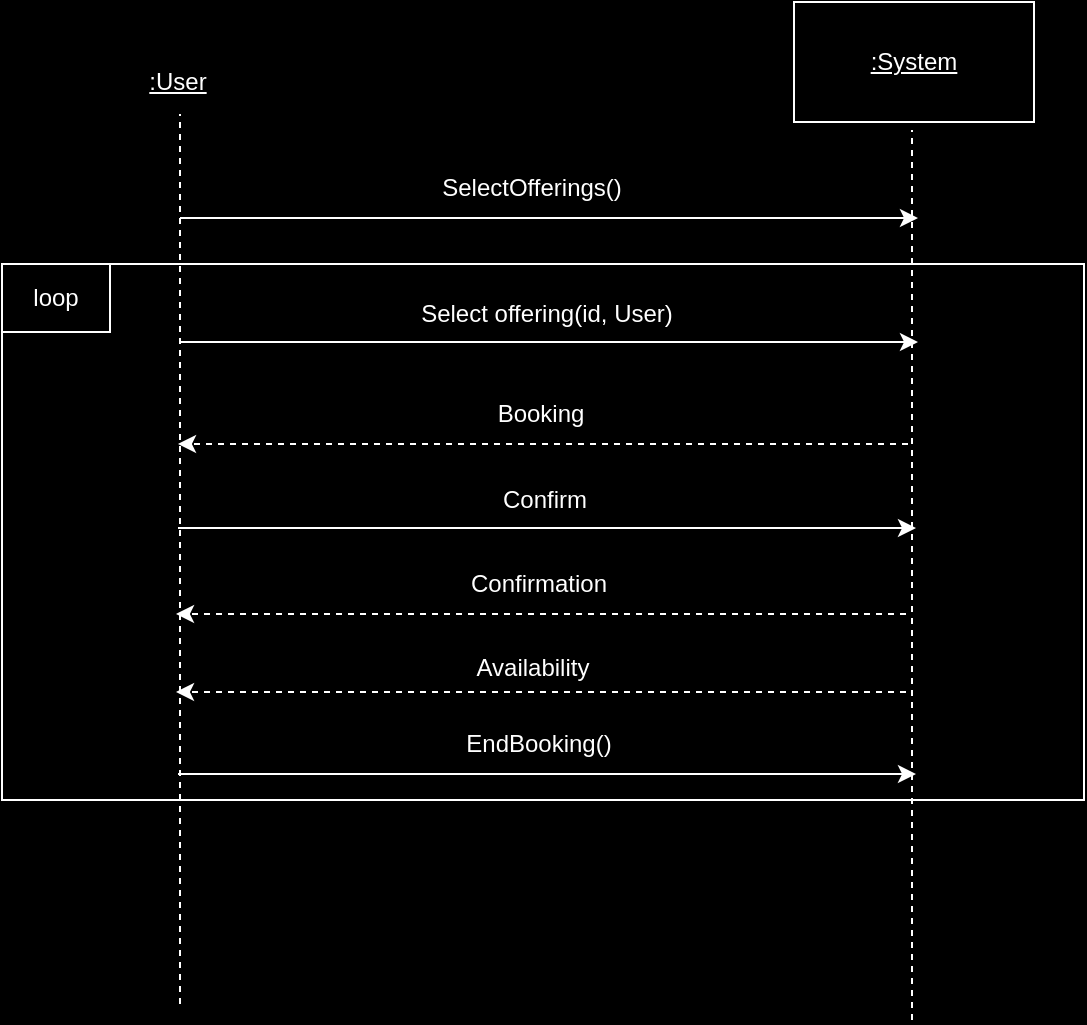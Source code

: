 <mxfile version="24.8.0">
  <diagram name="Page-1" id="ietrOEi8F0ITKG4iViF2">
    <mxGraphModel dx="1426" dy="791" grid="0" gridSize="10" guides="1" tooltips="1" connect="1" arrows="1" fold="1" page="1" pageScale="1" pageWidth="850" pageHeight="1100" background="#000000" math="0" shadow="0">
      <root>
        <mxCell id="0" />
        <mxCell id="1" parent="0" />
        <mxCell id="7pY2c8zZ9M0ruejfuFtf-2" value="" style="rounded=0;whiteSpace=wrap;html=1;fillColor=#000000;strokeColor=#FFFFFF;dropTarget=1;" vertex="1" parent="1">
          <mxGeometry x="134" y="287" width="541" height="268" as="geometry" />
        </mxCell>
        <mxCell id="7pY2c8zZ9M0ruejfuFtf-3" value="" style="endArrow=none;dashed=1;html=1;rounded=0;strokeColor=#FFFFFF;" edge="1" parent="1">
          <mxGeometry width="50" height="50" relative="1" as="geometry">
            <mxPoint x="223" y="657" as="sourcePoint" />
            <mxPoint x="223" y="212" as="targetPoint" />
          </mxGeometry>
        </mxCell>
        <mxCell id="7pY2c8zZ9M0ruejfuFtf-4" value="" style="endArrow=none;dashed=1;html=1;rounded=0;strokeColor=#FFFFFF;" edge="1" parent="1">
          <mxGeometry width="50" height="50" relative="1" as="geometry">
            <mxPoint x="589" y="665" as="sourcePoint" />
            <mxPoint x="589" y="220" as="targetPoint" />
          </mxGeometry>
        </mxCell>
        <mxCell id="7pY2c8zZ9M0ruejfuFtf-6" value="&lt;font color=&quot;#ffffff&quot;&gt;&lt;u&gt;:User&lt;/u&gt;&lt;/font&gt;" style="text;html=1;align=center;verticalAlign=middle;whiteSpace=wrap;rounded=0;" vertex="1" parent="1">
          <mxGeometry x="192" y="181" width="60" height="30" as="geometry" />
        </mxCell>
        <mxCell id="7pY2c8zZ9M0ruejfuFtf-7" value="" style="rounded=0;whiteSpace=wrap;html=1;fillColor=#000000;strokeColor=#FFFFFF;" vertex="1" parent="1">
          <mxGeometry x="530" y="156" width="120" height="60" as="geometry" />
        </mxCell>
        <mxCell id="7pY2c8zZ9M0ruejfuFtf-8" value="&lt;font color=&quot;#ffffff&quot;&gt;&lt;u&gt;:System&lt;/u&gt;&lt;/font&gt;" style="text;html=1;align=center;verticalAlign=middle;whiteSpace=wrap;rounded=0;" vertex="1" parent="1">
          <mxGeometry x="560" y="171" width="60" height="30" as="geometry" />
        </mxCell>
        <mxCell id="7pY2c8zZ9M0ruejfuFtf-9" value="" style="endArrow=classic;html=1;rounded=0;strokeColor=#FFFFFF;" edge="1" parent="1">
          <mxGeometry width="50" height="50" relative="1" as="geometry">
            <mxPoint x="223" y="264" as="sourcePoint" />
            <mxPoint x="592" y="264" as="targetPoint" />
          </mxGeometry>
        </mxCell>
        <mxCell id="7pY2c8zZ9M0ruejfuFtf-10" value="&lt;font color=&quot;#ffffff&quot;&gt;SelectOfferings()&lt;/font&gt;" style="text;html=1;align=center;verticalAlign=middle;whiteSpace=wrap;rounded=0;" vertex="1" parent="1">
          <mxGeometry x="369" y="234" width="60" height="30" as="geometry" />
        </mxCell>
        <mxCell id="7pY2c8zZ9M0ruejfuFtf-11" value="" style="endArrow=classic;html=1;rounded=0;strokeColor=#FFFFFF;" edge="1" parent="1">
          <mxGeometry width="50" height="50" relative="1" as="geometry">
            <mxPoint x="223" y="326" as="sourcePoint" />
            <mxPoint x="592" y="326" as="targetPoint" />
          </mxGeometry>
        </mxCell>
        <mxCell id="7pY2c8zZ9M0ruejfuFtf-12" value="&lt;font color=&quot;#ffffff&quot;&gt;Select offering(id, User)&lt;/font&gt;" style="text;html=1;align=center;verticalAlign=middle;whiteSpace=wrap;rounded=0;" vertex="1" parent="1">
          <mxGeometry x="285" y="297" width="243" height="30" as="geometry" />
        </mxCell>
        <mxCell id="7pY2c8zZ9M0ruejfuFtf-13" value="" style="endArrow=classic;html=1;rounded=0;strokeColor=#FFFFFF;dashed=1;" edge="1" parent="1">
          <mxGeometry width="50" height="50" relative="1" as="geometry">
            <mxPoint x="587" y="377" as="sourcePoint" />
            <mxPoint x="222" y="377" as="targetPoint" />
          </mxGeometry>
        </mxCell>
        <mxCell id="7pY2c8zZ9M0ruejfuFtf-14" value="&lt;font color=&quot;#ffffff&quot;&gt;&lt;span style=&quot;background-color: rgb(0, 0, 0);&quot;&gt;Booking&lt;/span&gt;&lt;/font&gt;" style="text;html=1;align=center;verticalAlign=middle;whiteSpace=wrap;rounded=0;" vertex="1" parent="1">
          <mxGeometry x="282" y="347" width="243" height="30" as="geometry" />
        </mxCell>
        <mxCell id="7pY2c8zZ9M0ruejfuFtf-15" value="" style="endArrow=classic;html=1;rounded=0;strokeColor=#FFFFFF;" edge="1" parent="1">
          <mxGeometry width="50" height="50" relative="1" as="geometry">
            <mxPoint x="222" y="419" as="sourcePoint" />
            <mxPoint x="591" y="419" as="targetPoint" />
          </mxGeometry>
        </mxCell>
        <mxCell id="7pY2c8zZ9M0ruejfuFtf-16" value="&lt;font color=&quot;#ffffff&quot;&gt;Confirm&lt;/font&gt;" style="text;html=1;align=center;verticalAlign=middle;whiteSpace=wrap;rounded=0;" vertex="1" parent="1">
          <mxGeometry x="284" y="390" width="243" height="30" as="geometry" />
        </mxCell>
        <mxCell id="7pY2c8zZ9M0ruejfuFtf-19" value="" style="endArrow=classic;html=1;rounded=0;strokeColor=#FFFFFF;" edge="1" parent="1">
          <mxGeometry width="50" height="50" relative="1" as="geometry">
            <mxPoint x="222" y="542" as="sourcePoint" />
            <mxPoint x="591" y="542" as="targetPoint" />
          </mxGeometry>
        </mxCell>
        <mxCell id="7pY2c8zZ9M0ruejfuFtf-20" value="&lt;font color=&quot;#ffffff&quot;&gt;EndBooking()&lt;/font&gt;" style="text;html=1;align=center;verticalAlign=middle;whiteSpace=wrap;rounded=0;" vertex="1" parent="1">
          <mxGeometry x="281" y="512" width="243" height="30" as="geometry" />
        </mxCell>
        <mxCell id="7pY2c8zZ9M0ruejfuFtf-28" value="" style="endArrow=classic;html=1;rounded=0;strokeColor=#FFFFFF;dashed=1;" edge="1" parent="1">
          <mxGeometry width="50" height="50" relative="1" as="geometry">
            <mxPoint x="586" y="462" as="sourcePoint" />
            <mxPoint x="221" y="462" as="targetPoint" />
          </mxGeometry>
        </mxCell>
        <mxCell id="7pY2c8zZ9M0ruejfuFtf-29" value="&lt;font color=&quot;#ffffff&quot;&gt;&lt;span style=&quot;background-color: rgb(0, 0, 0);&quot;&gt;Confirmation&lt;/span&gt;&lt;/font&gt;" style="text;html=1;align=center;verticalAlign=middle;whiteSpace=wrap;rounded=0;" vertex="1" parent="1">
          <mxGeometry x="281" y="432" width="243" height="30" as="geometry" />
        </mxCell>
        <mxCell id="7pY2c8zZ9M0ruejfuFtf-30" value="&lt;span style=&quot;color: rgb(255, 255, 255);&quot;&gt;loop&lt;/span&gt;" style="rounded=0;whiteSpace=wrap;html=1;fillColor=#000000;strokeColor=#FFFFFF;" vertex="1" parent="1">
          <mxGeometry x="134" y="287" width="54" height="34" as="geometry" />
        </mxCell>
        <mxCell id="7pY2c8zZ9M0ruejfuFtf-69" value="" style="endArrow=classic;html=1;rounded=0;strokeColor=#FFFFFF;dashed=1;" edge="1" parent="1">
          <mxGeometry width="50" height="50" relative="1" as="geometry">
            <mxPoint x="586" y="501" as="sourcePoint" />
            <mxPoint x="221" y="501" as="targetPoint" />
          </mxGeometry>
        </mxCell>
        <mxCell id="7pY2c8zZ9M0ruejfuFtf-70" value="&lt;font color=&quot;#ffffff&quot;&gt;&lt;span style=&quot;background-color: rgb(0, 0, 0);&quot;&gt;Availability&lt;/span&gt;&lt;/font&gt;" style="text;html=1;align=center;verticalAlign=middle;whiteSpace=wrap;rounded=0;" vertex="1" parent="1">
          <mxGeometry x="277.5" y="474" width="243" height="30" as="geometry" />
        </mxCell>
      </root>
    </mxGraphModel>
  </diagram>
</mxfile>
